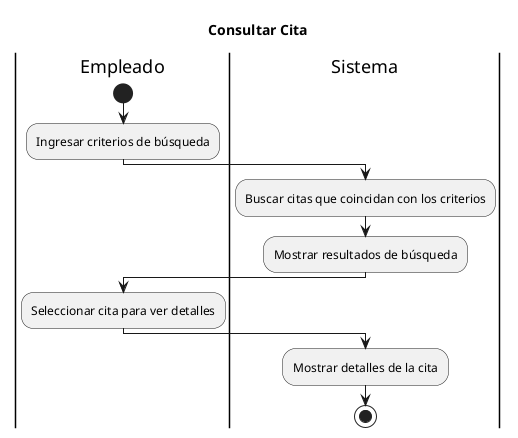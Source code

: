 @startuml da_Consultar_Cita
Title Consultar Cita
|Empleado|
start
:Ingresar criterios de búsqueda;
|Sistema|
:Buscar citas que coincidan con los criterios;
:Mostrar resultados de búsqueda;
|Empleado|
:Seleccionar cita para ver detalles;
|Sistema|
:Mostrar detalles de la cita;
stop
@enduml
